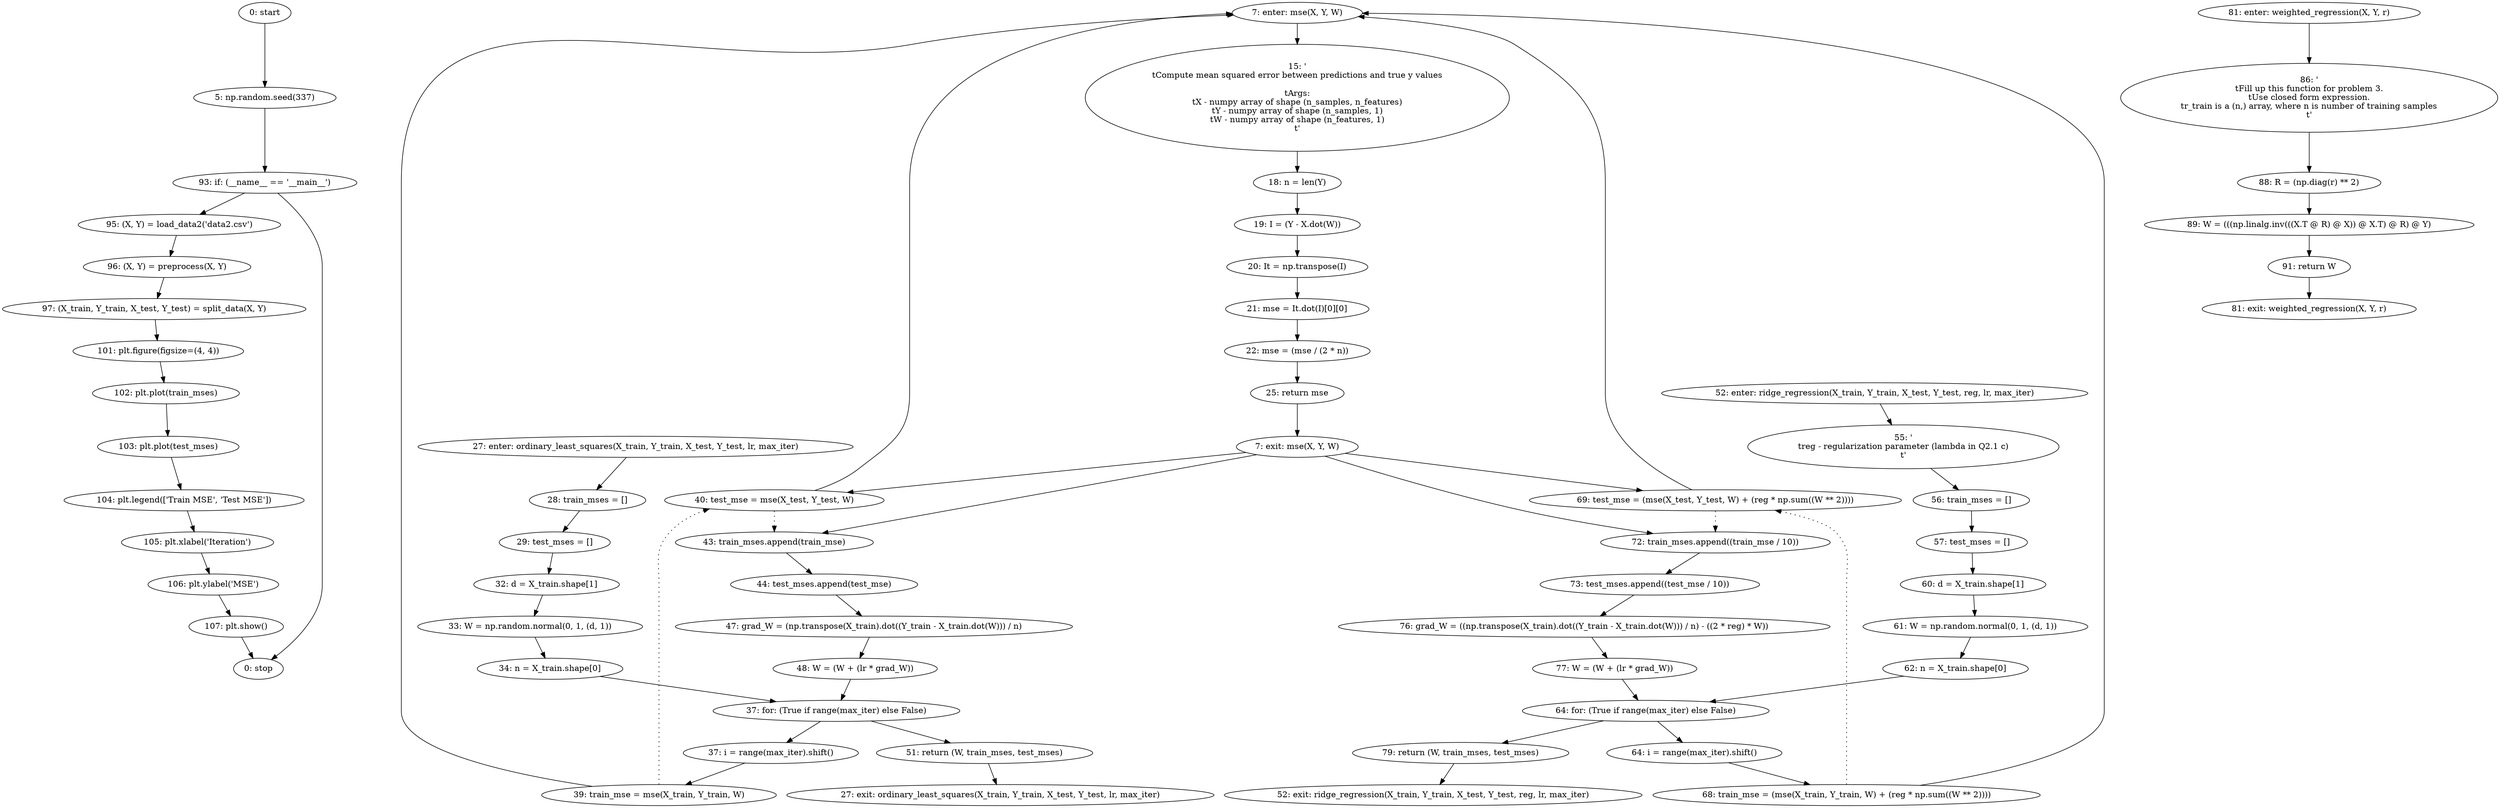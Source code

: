 strict digraph "" {
	node [label="\N"];
	0	 [label="0: start"];
	1	 [label="5: np.random.seed(337)"];
	0 -> 1;
	50	 [label="93: if: (__name__ == '__main__')"];
	1 -> 50;
	51	 [label="95: (X, Y) = load_data2('data2.csv')"];
	50 -> 51;
	61	 [label="0: stop"];
	50 -> 61;
	2	 [label="7: enter: mse(X, Y, W)"];
	4	 [label="15: '\n\tCompute mean squared error between predictions and true y values\n\n\tArgs:\n\tX - numpy array of shape (n_samples, n_features)\n\tY \
- numpy array of shape (n_samples, 1)\n\tW - numpy array of shape (n_features, 1)\n\t'"];
	2 -> 4;
	5	 [label="18: n = len(Y)"];
	4 -> 5;
	20	 [label="39: train_mse = mse(X_train, Y_train, W)"];
	20 -> 2;
	21	 [label="40: test_mse = mse(X_test, Y_test, W)"];
	20 -> 21	 [style=dotted,
		weight=100];
	21 -> 2;
	22	 [label="43: train_mses.append(train_mse)"];
	21 -> 22	 [style=dotted,
		weight=100];
	23	 [label="44: test_mses.append(test_mse)"];
	22 -> 23;
	37	 [label="68: train_mse = (mse(X_train, Y_train, W) + (reg * np.sum((W ** 2))))"];
	37 -> 2;
	38	 [label="69: test_mse = (mse(X_test, Y_test, W) + (reg * np.sum((W ** 2))))"];
	37 -> 38	 [style=dotted,
		weight=100];
	38 -> 2;
	39	 [label="72: train_mses.append((train_mse / 10))"];
	38 -> 39	 [style=dotted,
		weight=100];
	40	 [label="73: test_mses.append((test_mse / 10))"];
	39 -> 40;
	3	 [label="7: exit: mse(X, Y, W)"];
	3 -> 21;
	3 -> 22;
	3 -> 38;
	3 -> 39;
	10	 [label="25: return mse"];
	10 -> 3;
	6	 [label="19: I = (Y - X.dot(W))"];
	5 -> 6;
	7	 [label="20: It = np.transpose(I)"];
	6 -> 7;
	8	 [label="21: mse = It.dot(I)[0][0]"];
	7 -> 8;
	9	 [label="22: mse = (mse / (2 * n))"];
	8 -> 9;
	9 -> 10;
	11	 [label="27: enter: ordinary_least_squares(X_train, Y_train, X_test, Y_test, lr, max_iter)"];
	13	 [label="28: train_mses = []"];
	11 -> 13;
	14	 [label="29: test_mses = []"];
	13 -> 14;
	12	 [label="27: exit: ordinary_least_squares(X_train, Y_train, X_test, Y_test, lr, max_iter)"];
	26	 [label="51: return (W, train_mses, test_mses)"];
	26 -> 12;
	15	 [label="32: d = X_train.shape[1]"];
	14 -> 15;
	16	 [label="33: W = np.random.normal(0, 1, (d, 1))"];
	15 -> 16;
	17	 [label="34: n = X_train.shape[0]"];
	16 -> 17;
	18	 [label="37: for: (True if range(max_iter) else False)"];
	17 -> 18;
	18 -> 26;
	19	 [label="37: i = range(max_iter).shift()"];
	18 -> 19;
	19 -> 20;
	25	 [label="48: W = (W + (lr * grad_W))"];
	25 -> 18;
	24	 [label="47: grad_W = (np.transpose(X_train).dot((Y_train - X_train.dot(W))) / n)"];
	23 -> 24;
	24 -> 25;
	27	 [label="52: enter: ridge_regression(X_train, Y_train, X_test, Y_test, reg, lr, max_iter)"];
	29	 [label="55: '\n\treg - regularization parameter (lambda in Q2.1 c)\n\t'"];
	27 -> 29;
	30	 [label="56: train_mses = []"];
	29 -> 30;
	28	 [label="52: exit: ridge_regression(X_train, Y_train, X_test, Y_test, reg, lr, max_iter)"];
	43	 [label="79: return (W, train_mses, test_mses)"];
	43 -> 28;
	31	 [label="57: test_mses = []"];
	30 -> 31;
	32	 [label="60: d = X_train.shape[1]"];
	31 -> 32;
	33	 [label="61: W = np.random.normal(0, 1, (d, 1))"];
	32 -> 33;
	34	 [label="62: n = X_train.shape[0]"];
	33 -> 34;
	35	 [label="64: for: (True if range(max_iter) else False)"];
	34 -> 35;
	35 -> 43;
	36	 [label="64: i = range(max_iter).shift()"];
	35 -> 36;
	36 -> 37;
	42	 [label="77: W = (W + (lr * grad_W))"];
	42 -> 35;
	41	 [label="76: grad_W = ((np.transpose(X_train).dot((Y_train - X_train.dot(W))) / n) - ((2 * reg) * W))"];
	40 -> 41;
	41 -> 42;
	44	 [label="81: enter: weighted_regression(X, Y, r)"];
	46	 [label="86: '\n\tFill up this function for problem 3.\n\tUse closed form expression.\n\tr_train is a (n,) array, where n is number of training \
samples\n\t'"];
	44 -> 46;
	47	 [label="88: R = (np.diag(r) ** 2)"];
	46 -> 47;
	45	 [label="81: exit: weighted_regression(X, Y, r)"];
	49	 [label="91: return W"];
	49 -> 45;
	48	 [label="89: W = (((np.linalg.inv(((X.T @ R) @ X)) @ X.T) @ R) @ Y)"];
	47 -> 48;
	48 -> 49;
	52	 [label="96: (X, Y) = preprocess(X, Y)"];
	51 -> 52;
	53	 [label="97: (X_train, Y_train, X_test, Y_test) = split_data(X, Y)"];
	52 -> 53;
	54	 [label="101: plt.figure(figsize=(4, 4))"];
	53 -> 54;
	55	 [label="102: plt.plot(train_mses)"];
	54 -> 55;
	56	 [label="103: plt.plot(test_mses)"];
	55 -> 56;
	57	 [label="104: plt.legend(['Train MSE', 'Test MSE'])"];
	56 -> 57;
	58	 [label="105: plt.xlabel('Iteration')"];
	57 -> 58;
	59	 [label="106: plt.ylabel('MSE')"];
	58 -> 59;
	60	 [label="107: plt.show()"];
	59 -> 60;
	60 -> 61;
}


